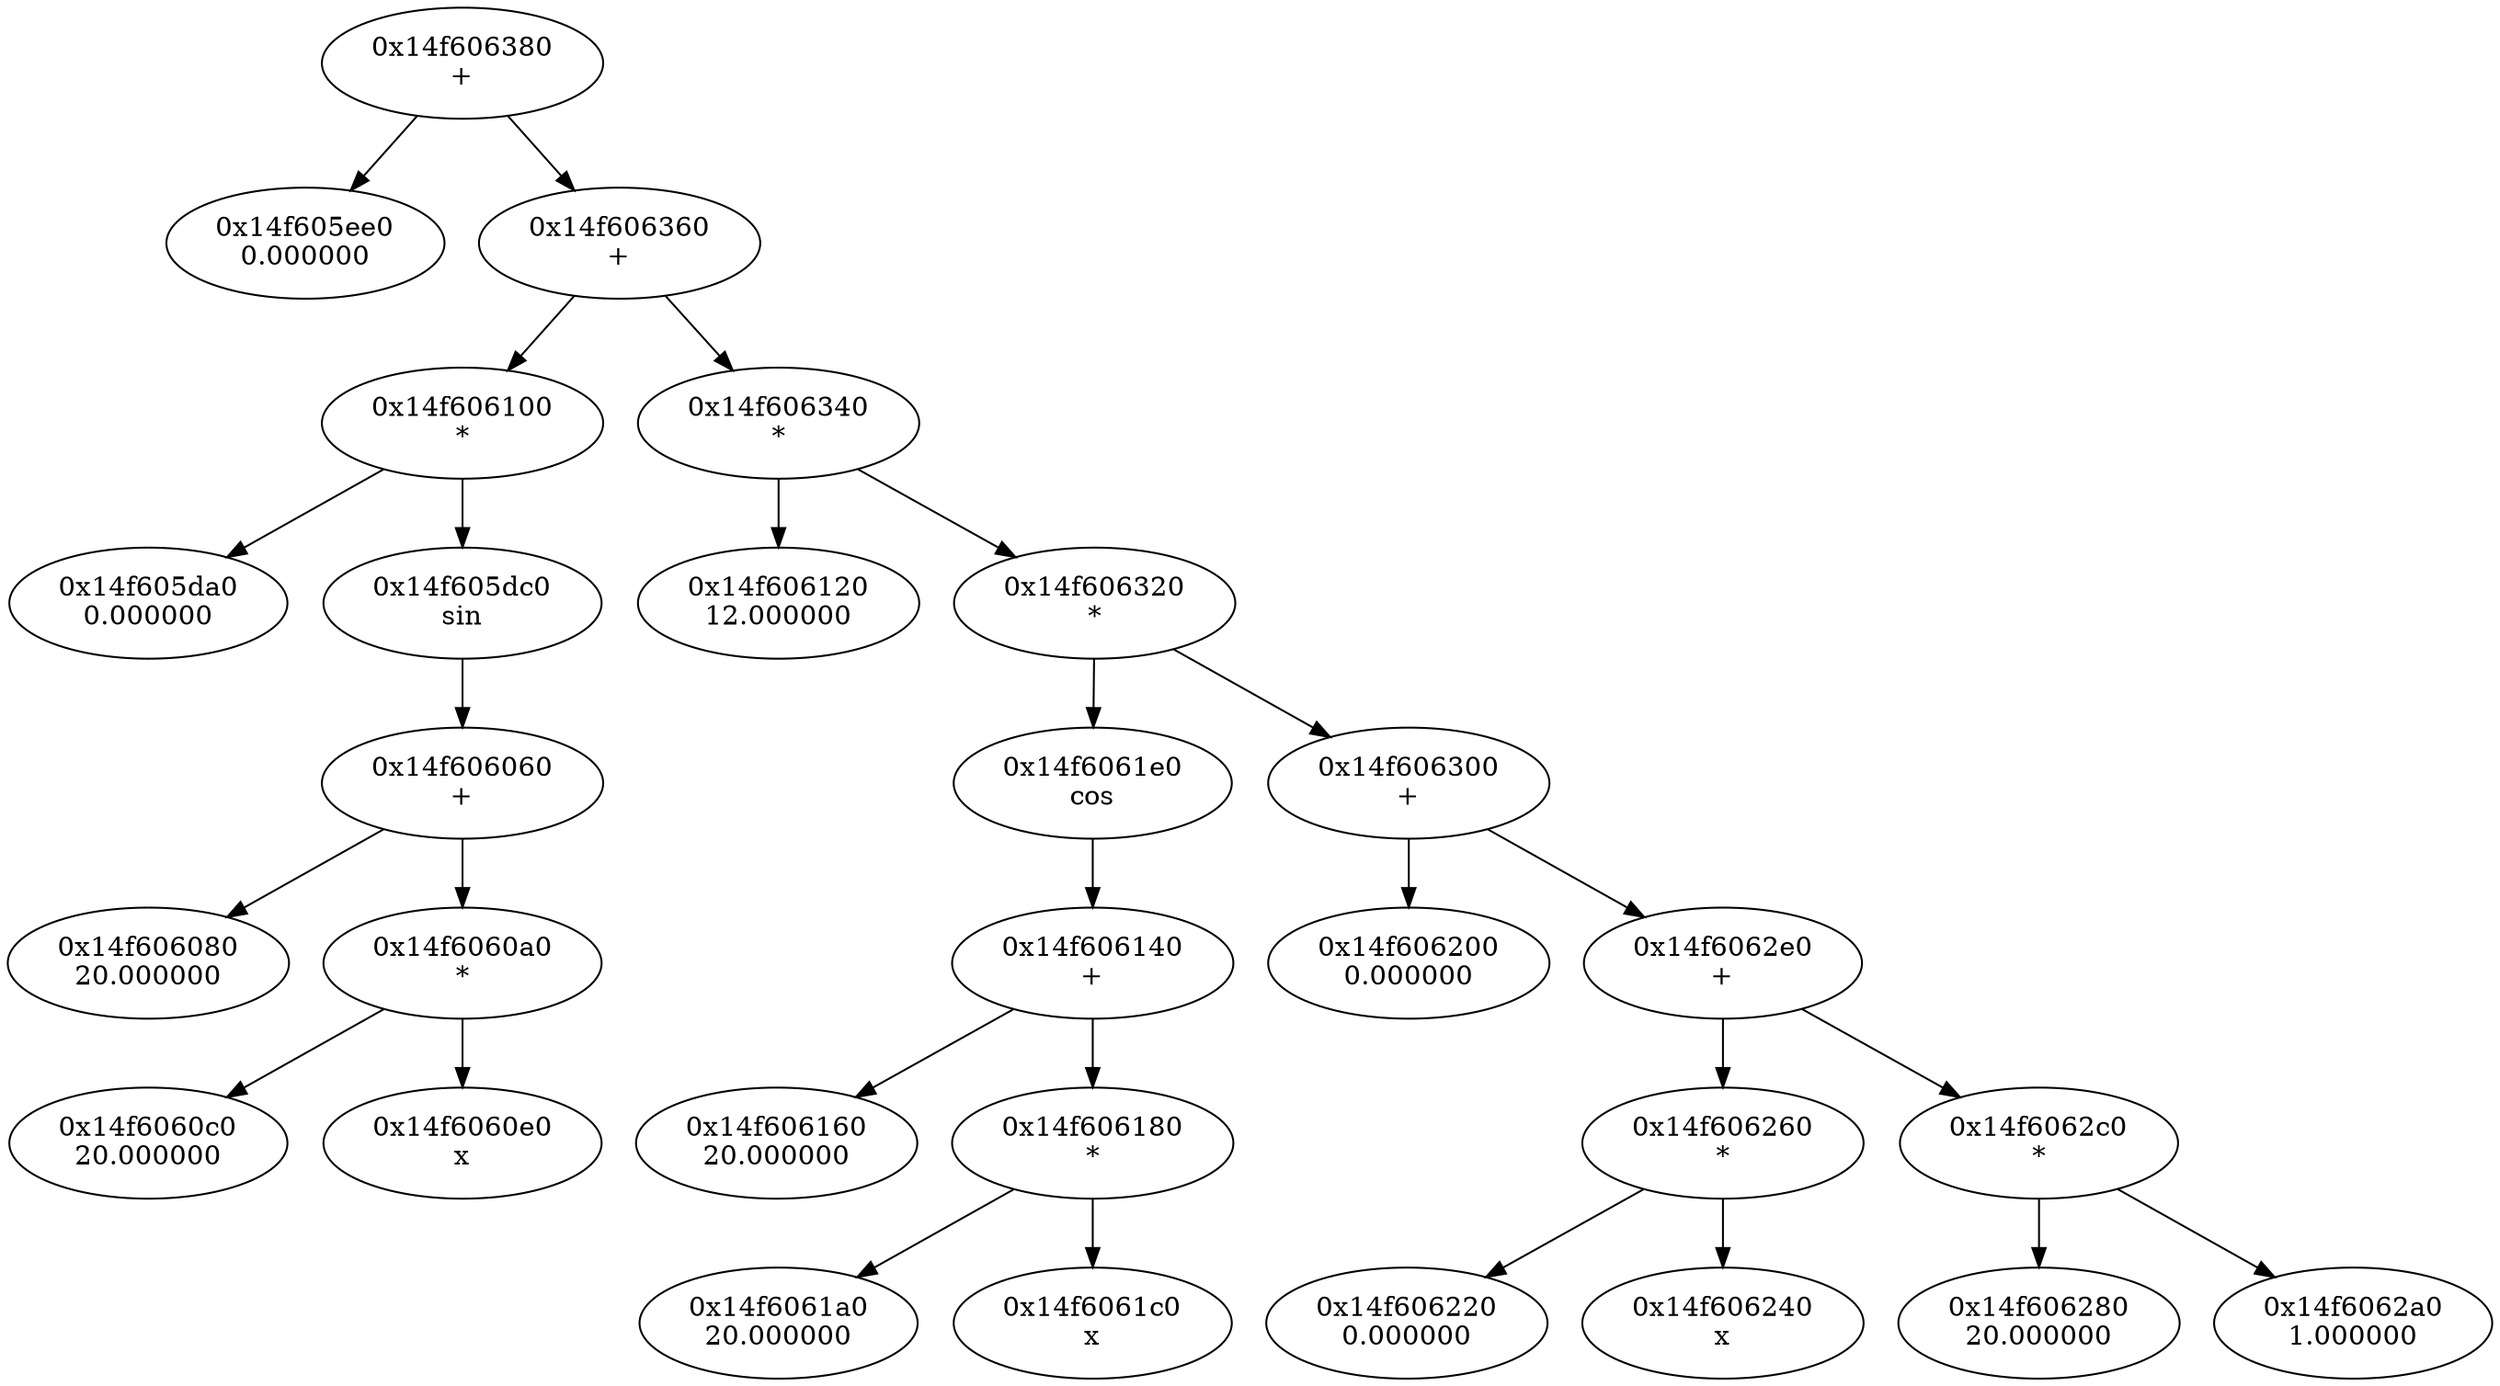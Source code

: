 digraph {
	graph [bb="0,0,1117.9,715.86"];
	node [label="\N"];
	"0x14f606380
+"	[height=0.80532,
		pos="204.23,686.87",
		width=1.7285];
	"0x14f605ee0
0.000000"	[height=0.80532,
		pos="134.23,592.89",
		width=1.699];
	"0x14f606380
+" -> "0x14f605ee0
0.000000"	[pos="e,154.43,620.43 183.98,659.27 176.87,649.92 168.76,639.27 161.19,629.32"];
	"0x14f606360
+"	[height=0.80532,
		pos="275.23,592.89",
		width=1.7285];
	"0x14f606380
+" -> "0x14f606360
+"	[pos="e,254.74,620.43 224.76,659.27 231.97,649.92 240.19,639.27 247.88,629.32"];
	"0x14f606100
*"	[height=0.80532,
		pos="204.23,498.91",
		width=1.7285];
	"0x14f606360
+" -> "0x14f606100
*"	[pos="e,224.72,526.45 254.69,565.28 247.48,555.94 239.26,545.29 231.57,535.34"];
	"0x14f606340
*"	[height=0.80532,
		pos="346.23,498.91",
		width=1.7285];
	"0x14f606360
+" -> "0x14f606340
*"	[pos="e,325.74,526.45 295.76,565.28 302.97,555.94 311.19,545.29 318.88,535.34"];
	"0x14f605da0
0.000000"	[height=0.80532,
		pos="63.225,404.92",
		width=1.7138];
	"0x14f606100
*" -> "0x14f605da0
0.000000"	[pos="e,98.306,428.81 168.65,474.69 150.22,462.67 127.54,447.88 107.94,435.09"];
	"0x14f605dc0
sin"	[height=0.80532,
		pos="204.23,404.92",
		width=1.7138];
	"0x14f606100
*" -> "0x14f605dc0
sin"	[pos="e,204.23,434.34 204.23,469.56 204.23,462.04 204.23,453.78 204.23,445.77"];
	"0x14f606060
+"	[height=0.80532,
		pos="204.23,310.94",
		width=1.7285];
	"0x14f605dc0
sin" -> "0x14f606060
+"	[pos="e,204.23,340.35 204.23,375.57 204.23,368.06 204.23,359.79 204.23,351.79"];
	"0x14f606080
20.000000"	[height=0.80532,
		pos="62.225,216.96",
		width=1.7285];
	"0x14f606060
+" -> "0x14f606080
20.000000"	[pos="e,97.732,240.96 168.76,286.97 150.12,274.89 127.08,259.97 107.2,247.09"];
	"0x14f6060a0
*"	[height=0.80532,
		pos="204.23,216.96",
		width=1.7138];
	"0x14f606060
+" -> "0x14f6060a0
*"	[pos="e,204.23,246.37 204.23,281.59 204.23,274.07 204.23,265.81 204.23,257.8"];
	"0x14f6060c0
20.000000"	[height=0.80532,
		pos="63.225,122.97",
		width=1.7138];
	"0x14f6060a0
*" -> "0x14f6060c0
20.000000"	[pos="e,98.482,146.97 169.01,192.98 150.5,180.91 127.63,165.99 107.89,153.11"];
	"0x14f6060e0
x"	[height=0.80532,
		pos="204.23,122.97",
		width=1.7138];
	"0x14f6060a0
*" -> "0x14f6060e0
x"	[pos="e,204.23,152.39 204.23,187.61 204.23,180.09 204.23,171.83 204.23,163.82"];
	"0x14f606120
12.000000"	[height=0.80532,
		pos="346.23,404.92",
		width=1.7285];
	"0x14f606340
*" -> "0x14f606120
12.000000"	[pos="e,346.23,434.34 346.23,469.56 346.23,462.04 346.23,453.78 346.23,445.77"];
	"0x14f606320
*"	[height=0.80532,
		pos="488.23,404.92",
		width=1.7285];
	"0x14f606340
*" -> "0x14f606320
*"	[pos="e,452.72,428.92 381.69,474.93 400.33,462.86 423.37,447.94 443.25,435.06"];
	"0x14f6061e0
cos"	[height=0.80532,
		pos="488.23,310.94",
		width=1.7138];
	"0x14f606320
*" -> "0x14f6061e0
cos"	[pos="e,488.23,340.35 488.23,375.57 488.23,368.06 488.23,359.79 488.23,351.79"];
	"0x14f606300
+"	[height=0.80532,
		pos="630.23,310.94",
		width=1.7285];
	"0x14f606320
*" -> "0x14f606300
+"	[pos="e,594.72,334.94 523.69,380.95 542.33,368.88 565.37,353.95 585.25,341.08"];
	"0x14f606140
+"	[height=0.80532,
		pos="488.23,216.96",
		width=1.7285];
	"0x14f6061e0
cos" -> "0x14f606140
+"	[pos="e,488.23,246.37 488.23,281.59 488.23,274.07 488.23,265.81 488.23,257.8"];
	"0x14f606160
20.000000"	[height=0.80532,
		pos="346.23,122.97",
		width=1.7285];
	"0x14f606140
+" -> "0x14f606160
20.000000"	[pos="e,381.73,146.97 452.76,192.98 434.12,180.91 411.08,165.99 391.2,153.11"];
	"0x14f606180
*"	[height=0.80532,
		pos="488.23,122.97",
		width=1.7285];
	"0x14f606140
+" -> "0x14f606180
*"	[pos="e,488.23,152.39 488.23,187.61 488.23,180.09 488.23,171.83 488.23,163.82"];
	"0x14f6061a0
20.000000"	[height=0.80532,
		pos="347.23,28.991",
		width=1.7138];
	"0x14f606180
*" -> "0x14f6061a0
20.000000"	[pos="e,382.31,52.876 452.65,98.763 434.22,86.743 411.54,71.947 391.94,59.161"];
	"0x14f6061c0
x"	[height=0.80532,
		pos="488.23,28.991",
		width=1.7138];
	"0x14f606180
*" -> "0x14f6061c0
x"	[pos="e,488.23,58.405 488.23,93.626 488.23,86.107 488.23,77.847 488.23,69.839"];
	"0x14f606200
0.000000"	[height=0.80532,
		pos="630.23,216.96",
		width=1.7285];
	"0x14f606300
+" -> "0x14f606200
0.000000"	[pos="e,630.23,246.37 630.23,281.59 630.23,274.07 630.23,265.81 630.23,257.8"];
	"0x14f6062e0
+"	[height=0.80532,
		pos="772.23,216.96",
		width=1.7138];
	"0x14f606300
+" -> "0x14f6062e0
+"	[pos="e,736.72,240.96 665.69,286.97 684.33,274.89 707.37,259.97 727.25,247.09"];
	"0x14f606260
*"	[height=0.80532,
		pos="772.23,122.97",
		width=1.7285];
	"0x14f6062e0
+" -> "0x14f606260
*"	[pos="e,772.23,152.39 772.23,187.61 772.23,180.09 772.23,171.83 772.23,163.82"];
	"0x14f6062c0
*"	[height=0.80532,
		pos="914.23,122.97",
		width=1.7138];
	"0x14f6062e0
+" -> "0x14f6062c0
*"	[pos="e,878.72,146.97 807.69,192.98 826.33,180.91 849.37,165.99 869.25,153.11"];
	"0x14f606220
0.000000"	[height=0.80532,
		pos="630.23,28.991",
		width=1.7285];
	"0x14f606260
*" -> "0x14f606220
0.000000"	[pos="e,665.73,52.991 736.76,99 718.12,86.928 695.08,72.004 675.2,59.127"];
	"0x14f606240
x"	[height=0.80532,
		pos="772.23,28.991",
		width=1.7285];
	"0x14f606260
*" -> "0x14f606240
x"	[pos="e,772.23,58.405 772.23,93.626 772.23,86.107 772.23,77.847 772.23,69.839"];
	"0x14f606280
20.000000"	[height=0.80532,
		pos="914.23,28.991",
		width=1.7285];
	"0x14f6062c0
*" -> "0x14f606280
20.000000"	[pos="e,914.23,58.405 914.23,93.626 914.23,86.107 914.23,77.847 914.23,69.839"];
	"0x14f6062a0
1.000000"	[height=0.80532,
		pos="1056.2,28.991",
		width=1.7138];
	"0x14f6062c0
*" -> "0x14f6062a0
1.000000"	[pos="e,1020.7,52.991 949.69,99 968.33,86.928 991.37,72.004 1011.2,59.127"];
}
